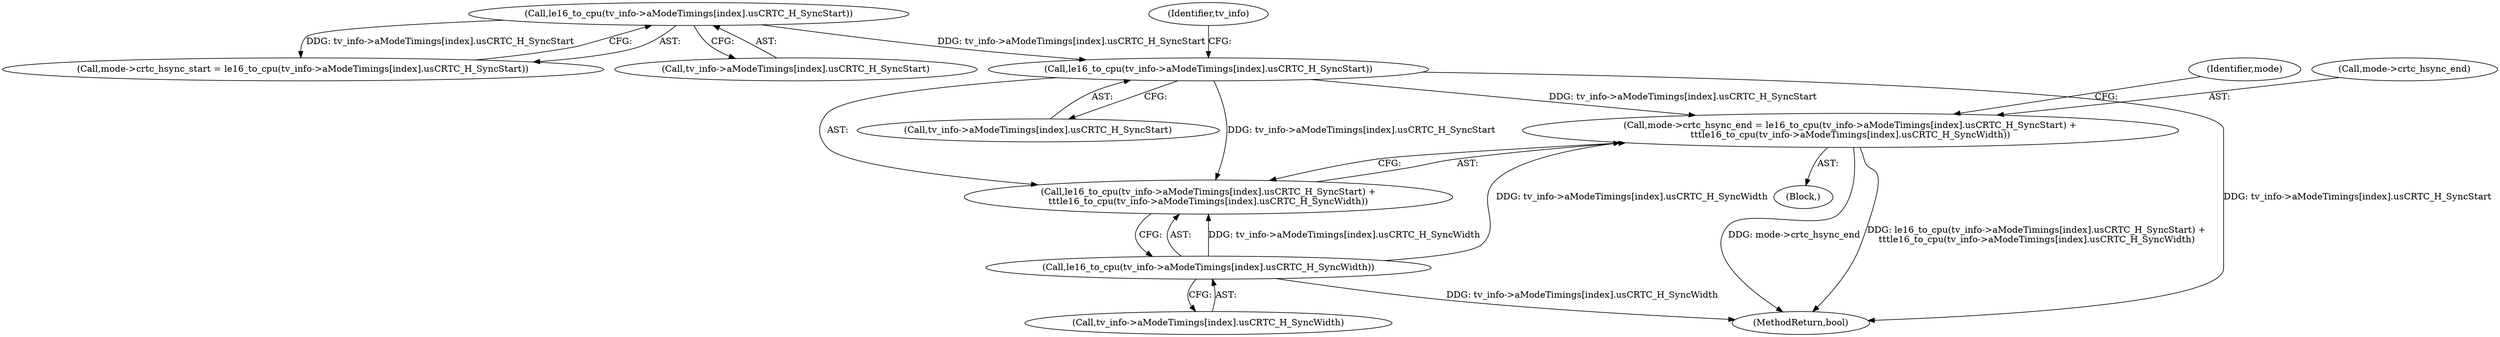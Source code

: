 digraph "0_linux_0031c41be5c529f8329e327b63cde92ba1284842@pointer" {
"1000199" [label="(Call,mode->crtc_hsync_end = le16_to_cpu(tv_info->aModeTimings[index].usCRTC_H_SyncStart) +\n\t\t\tle16_to_cpu(tv_info->aModeTimings[index].usCRTC_H_SyncWidth))"];
"1000204" [label="(Call,le16_to_cpu(tv_info->aModeTimings[index].usCRTC_H_SyncStart))"];
"1000191" [label="(Call,le16_to_cpu(tv_info->aModeTimings[index].usCRTC_H_SyncStart))"];
"1000212" [label="(Call,le16_to_cpu(tv_info->aModeTimings[index].usCRTC_H_SyncWidth))"];
"1000144" [label="(Block,)"];
"1000212" [label="(Call,le16_to_cpu(tv_info->aModeTimings[index].usCRTC_H_SyncWidth))"];
"1000187" [label="(Call,mode->crtc_hsync_start = le16_to_cpu(tv_info->aModeTimings[index].usCRTC_H_SyncStart))"];
"1000205" [label="(Call,tv_info->aModeTimings[index].usCRTC_H_SyncStart)"];
"1000222" [label="(Identifier,mode)"];
"1000200" [label="(Call,mode->crtc_hsync_end)"];
"1000558" [label="(MethodReturn,bool)"];
"1000199" [label="(Call,mode->crtc_hsync_end = le16_to_cpu(tv_info->aModeTimings[index].usCRTC_H_SyncStart) +\n\t\t\tle16_to_cpu(tv_info->aModeTimings[index].usCRTC_H_SyncWidth))"];
"1000204" [label="(Call,le16_to_cpu(tv_info->aModeTimings[index].usCRTC_H_SyncStart))"];
"1000191" [label="(Call,le16_to_cpu(tv_info->aModeTimings[index].usCRTC_H_SyncStart))"];
"1000203" [label="(Call,le16_to_cpu(tv_info->aModeTimings[index].usCRTC_H_SyncStart) +\n\t\t\tle16_to_cpu(tv_info->aModeTimings[index].usCRTC_H_SyncWidth))"];
"1000216" [label="(Identifier,tv_info)"];
"1000192" [label="(Call,tv_info->aModeTimings[index].usCRTC_H_SyncStart)"];
"1000213" [label="(Call,tv_info->aModeTimings[index].usCRTC_H_SyncWidth)"];
"1000199" -> "1000144"  [label="AST: "];
"1000199" -> "1000203"  [label="CFG: "];
"1000200" -> "1000199"  [label="AST: "];
"1000203" -> "1000199"  [label="AST: "];
"1000222" -> "1000199"  [label="CFG: "];
"1000199" -> "1000558"  [label="DDG: mode->crtc_hsync_end"];
"1000199" -> "1000558"  [label="DDG: le16_to_cpu(tv_info->aModeTimings[index].usCRTC_H_SyncStart) +\n\t\t\tle16_to_cpu(tv_info->aModeTimings[index].usCRTC_H_SyncWidth)"];
"1000204" -> "1000199"  [label="DDG: tv_info->aModeTimings[index].usCRTC_H_SyncStart"];
"1000212" -> "1000199"  [label="DDG: tv_info->aModeTimings[index].usCRTC_H_SyncWidth"];
"1000204" -> "1000203"  [label="AST: "];
"1000204" -> "1000205"  [label="CFG: "];
"1000205" -> "1000204"  [label="AST: "];
"1000216" -> "1000204"  [label="CFG: "];
"1000204" -> "1000558"  [label="DDG: tv_info->aModeTimings[index].usCRTC_H_SyncStart"];
"1000204" -> "1000203"  [label="DDG: tv_info->aModeTimings[index].usCRTC_H_SyncStart"];
"1000191" -> "1000204"  [label="DDG: tv_info->aModeTimings[index].usCRTC_H_SyncStart"];
"1000191" -> "1000187"  [label="AST: "];
"1000191" -> "1000192"  [label="CFG: "];
"1000192" -> "1000191"  [label="AST: "];
"1000187" -> "1000191"  [label="CFG: "];
"1000191" -> "1000187"  [label="DDG: tv_info->aModeTimings[index].usCRTC_H_SyncStart"];
"1000212" -> "1000203"  [label="AST: "];
"1000212" -> "1000213"  [label="CFG: "];
"1000213" -> "1000212"  [label="AST: "];
"1000203" -> "1000212"  [label="CFG: "];
"1000212" -> "1000558"  [label="DDG: tv_info->aModeTimings[index].usCRTC_H_SyncWidth"];
"1000212" -> "1000203"  [label="DDG: tv_info->aModeTimings[index].usCRTC_H_SyncWidth"];
}
